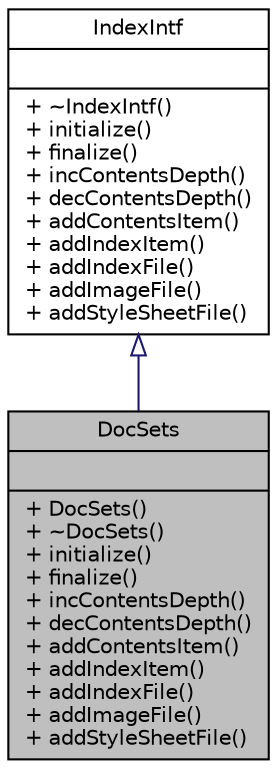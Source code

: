 digraph "DocSets"
{
 // LATEX_PDF_SIZE
  edge [fontname="Helvetica",fontsize="10",labelfontname="Helvetica",labelfontsize="10"];
  node [fontname="Helvetica",fontsize="10",shape=record];
  Node1 [label="{DocSets\n||+ DocSets()\l+ ~DocSets()\l+ initialize()\l+ finalize()\l+ incContentsDepth()\l+ decContentsDepth()\l+ addContentsItem()\l+ addIndexItem()\l+ addIndexFile()\l+ addImageFile()\l+ addStyleSheetFile()\l}",height=0.2,width=0.4,color="black", fillcolor="grey75", style="filled", fontcolor="black",tooltip=" "];
  Node2 -> Node1 [dir="back",color="midnightblue",fontsize="10",style="solid",arrowtail="onormal"];
  Node2 [label="{IndexIntf\n||+ ~IndexIntf()\l+ initialize()\l+ finalize()\l+ incContentsDepth()\l+ decContentsDepth()\l+ addContentsItem()\l+ addIndexItem()\l+ addIndexFile()\l+ addImageFile()\l+ addStyleSheetFile()\l}",height=0.2,width=0.4,color="black", fillcolor="white", style="filled",URL="$classIndexIntf.html",tooltip="Abstract interface for index generators."];
}
